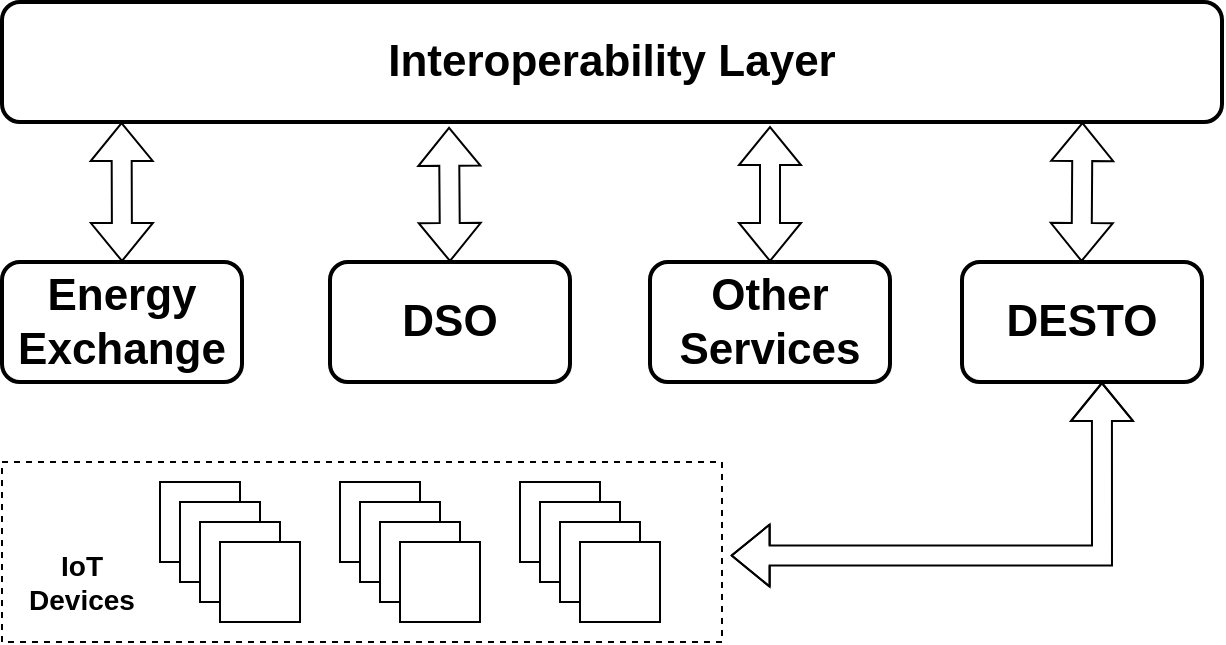 <mxfile version="21.7.2" type="google" pages="2">
  <diagram name="Page-1" id="gEDDWyDwQ9jAdbd0gChJ">
    <mxGraphModel grid="1" page="1" gridSize="10" guides="1" tooltips="1" connect="1" arrows="1" fold="1" pageScale="1" pageWidth="827" pageHeight="1169" math="0" shadow="0">
      <root>
        <mxCell id="0" />
        <mxCell id="1" parent="0" />
        <mxCell id="zFiviL4rd88QaO8YRJfn-1" value="&lt;font style=&quot;font-size: 22px;&quot;&gt;&lt;b&gt;DSO&lt;/b&gt;&lt;/font&gt;" style="rounded=1;whiteSpace=wrap;html=1;strokeWidth=2;" vertex="1" parent="1">
          <mxGeometry x="234" y="290" width="120" height="60" as="geometry" />
        </mxCell>
        <mxCell id="zFiviL4rd88QaO8YRJfn-2" value="&lt;font style=&quot;font-size: 22px;&quot;&gt;&lt;b&gt;DESTO&lt;/b&gt;&lt;/font&gt;" style="rounded=1;whiteSpace=wrap;html=1;strokeWidth=2;" vertex="1" parent="1">
          <mxGeometry x="550" y="290" width="120" height="60" as="geometry" />
        </mxCell>
        <mxCell id="zFiviL4rd88QaO8YRJfn-3" value="&lt;font style=&quot;font-size: 22px;&quot;&gt;&lt;b&gt;Energy&lt;br&gt;Exchange&lt;/b&gt;&lt;br&gt;&lt;/font&gt;" style="rounded=1;whiteSpace=wrap;html=1;strokeWidth=2;" vertex="1" parent="1">
          <mxGeometry x="70" y="290" width="120" height="60" as="geometry" />
        </mxCell>
        <mxCell id="zFiviL4rd88QaO8YRJfn-4" value="&lt;font style=&quot;font-size: 22px;&quot;&gt;&lt;b&gt;Interoperability Layer&lt;/b&gt;&lt;/font&gt;" style="rounded=1;whiteSpace=wrap;html=1;strokeWidth=2;" vertex="1" parent="1">
          <mxGeometry x="70" y="160" width="610" height="60" as="geometry" />
        </mxCell>
        <mxCell id="zFiviL4rd88QaO8YRJfn-5" value="" style="shape=flexArrow;endArrow=classic;html=1;rounded=0;entryX=0.098;entryY=1;entryDx=0;entryDy=0;exitX=0.5;exitY=0;exitDx=0;exitDy=0;entryPerimeter=0;startArrow=block;" edge="1" parent="1" source="zFiviL4rd88QaO8YRJfn-3" target="zFiviL4rd88QaO8YRJfn-4">
          <mxGeometry width="50" height="50" relative="1" as="geometry">
            <mxPoint x="190" y="330" as="sourcePoint" />
            <mxPoint x="240" y="280" as="targetPoint" />
          </mxGeometry>
        </mxCell>
        <mxCell id="zFiviL4rd88QaO8YRJfn-6" value="" style="shape=flexArrow;endArrow=classic;html=1;rounded=0;entryX=0.391;entryY=1.04;entryDx=0;entryDy=0;exitX=0.5;exitY=0;exitDx=0;exitDy=0;entryPerimeter=0;startArrow=block;" edge="1" parent="1" source="zFiviL4rd88QaO8YRJfn-1">
          <mxGeometry width="50" height="50" relative="1" as="geometry">
            <mxPoint x="354.51" y="283.76" as="sourcePoint" />
            <mxPoint x="293.51" y="222.4" as="targetPoint" />
          </mxGeometry>
        </mxCell>
        <mxCell id="zFiviL4rd88QaO8YRJfn-8" value="" style="shape=flexArrow;endArrow=classic;html=1;rounded=0;entryX=0.457;entryY=1.054;entryDx=0;entryDy=0;exitX=0.5;exitY=0;exitDx=0;exitDy=0;entryPerimeter=0;startArrow=block;" edge="1" parent="1">
          <mxGeometry width="50" height="50" relative="1" as="geometry">
            <mxPoint x="609.76" y="290" as="sourcePoint" />
            <mxPoint x="610.24" y="220" as="targetPoint" />
          </mxGeometry>
        </mxCell>
        <mxCell id="zFiviL4rd88QaO8YRJfn-9" value="" style="rounded=0;whiteSpace=wrap;html=1;dashed=1;" vertex="1" parent="1">
          <mxGeometry x="70" y="390" width="360" height="90" as="geometry" />
        </mxCell>
        <mxCell id="zFiviL4rd88QaO8YRJfn-10" value="" style="shape=flexArrow;endArrow=classic;html=1;rounded=0;entryX=0.583;entryY=1;entryDx=0;entryDy=0;exitX=1.012;exitY=0.52;exitDx=0;exitDy=0;entryPerimeter=0;startArrow=block;edgeStyle=orthogonalEdgeStyle;exitPerimeter=0;" edge="1" parent="1" source="zFiviL4rd88QaO8YRJfn-9" target="zFiviL4rd88QaO8YRJfn-2">
          <mxGeometry width="50" height="50" relative="1" as="geometry">
            <mxPoint x="503.3" y="446.26" as="sourcePoint" />
            <mxPoint x="640.24" y="360" as="targetPoint" />
            <Array as="points">
              <mxPoint x="620" y="437" />
            </Array>
          </mxGeometry>
        </mxCell>
        <mxCell id="zFiviL4rd88QaO8YRJfn-11" value="" style="rounded=0;whiteSpace=wrap;html=1;" vertex="1" parent="1">
          <mxGeometry x="149" y="400" width="40" height="40" as="geometry" />
        </mxCell>
        <mxCell id="zFiviL4rd88QaO8YRJfn-12" value="" style="rounded=0;whiteSpace=wrap;html=1;" vertex="1" parent="1">
          <mxGeometry x="159" y="410" width="40" height="40" as="geometry" />
        </mxCell>
        <mxCell id="zFiviL4rd88QaO8YRJfn-13" value="" style="rounded=0;whiteSpace=wrap;html=1;" vertex="1" parent="1">
          <mxGeometry x="169" y="420" width="40" height="40" as="geometry" />
        </mxCell>
        <mxCell id="zFiviL4rd88QaO8YRJfn-14" value="" style="rounded=0;whiteSpace=wrap;html=1;" vertex="1" parent="1">
          <mxGeometry x="179" y="430" width="40" height="40" as="geometry" />
        </mxCell>
        <mxCell id="zFiviL4rd88QaO8YRJfn-16" value="" style="rounded=0;whiteSpace=wrap;html=1;" vertex="1" parent="1">
          <mxGeometry x="239" y="400" width="40" height="40" as="geometry" />
        </mxCell>
        <mxCell id="zFiviL4rd88QaO8YRJfn-18" value="" style="rounded=0;whiteSpace=wrap;html=1;" vertex="1" parent="1">
          <mxGeometry x="249" y="410" width="40" height="40" as="geometry" />
        </mxCell>
        <mxCell id="zFiviL4rd88QaO8YRJfn-19" value="" style="rounded=0;whiteSpace=wrap;html=1;" vertex="1" parent="1">
          <mxGeometry x="259" y="420" width="40" height="40" as="geometry" />
        </mxCell>
        <mxCell id="zFiviL4rd88QaO8YRJfn-20" value="" style="rounded=0;whiteSpace=wrap;html=1;" vertex="1" parent="1">
          <mxGeometry x="269" y="430" width="40" height="40" as="geometry" />
        </mxCell>
        <mxCell id="zFiviL4rd88QaO8YRJfn-21" value="" style="rounded=0;whiteSpace=wrap;html=1;" vertex="1" parent="1">
          <mxGeometry x="329" y="400" width="40" height="40" as="geometry" />
        </mxCell>
        <mxCell id="zFiviL4rd88QaO8YRJfn-22" value="" style="rounded=0;whiteSpace=wrap;html=1;" vertex="1" parent="1">
          <mxGeometry x="339" y="410" width="40" height="40" as="geometry" />
        </mxCell>
        <mxCell id="zFiviL4rd88QaO8YRJfn-23" value="" style="rounded=0;whiteSpace=wrap;html=1;" vertex="1" parent="1">
          <mxGeometry x="349" y="420" width="40" height="40" as="geometry" />
        </mxCell>
        <mxCell id="zFiviL4rd88QaO8YRJfn-24" value="" style="rounded=0;whiteSpace=wrap;html=1;" vertex="1" parent="1">
          <mxGeometry x="359" y="430" width="40" height="40" as="geometry" />
        </mxCell>
        <mxCell id="zFiviL4rd88QaO8YRJfn-25" value="&lt;b style=&quot;font-size: 14px;&quot;&gt;IoT&lt;br&gt;Devices&lt;/b&gt;" style="text;strokeColor=none;align=center;fillColor=none;html=1;verticalAlign=middle;whiteSpace=wrap;rounded=0;" vertex="1" parent="1">
          <mxGeometry x="80" y="435" width="60" height="30" as="geometry" />
        </mxCell>
        <mxCell id="zFiviL4rd88QaO8YRJfn-26" value="&lt;font style=&quot;font-size: 22px;&quot;&gt;&lt;b&gt;Other&lt;br&gt;Services&lt;br&gt;&lt;/b&gt;&lt;/font&gt;" style="rounded=1;whiteSpace=wrap;html=1;strokeWidth=2;" vertex="1" parent="1">
          <mxGeometry x="394" y="290" width="120" height="60" as="geometry" />
        </mxCell>
        <mxCell id="zFiviL4rd88QaO8YRJfn-27" value="" style="shape=flexArrow;endArrow=classic;html=1;rounded=0;entryX=0.391;entryY=1.04;entryDx=0;entryDy=0;exitX=0.5;exitY=0;exitDx=0;exitDy=0;entryPerimeter=0;startArrow=block;" edge="1" parent="1" source="zFiviL4rd88QaO8YRJfn-26">
          <mxGeometry width="50" height="50" relative="1" as="geometry">
            <mxPoint x="514.51" y="283.76" as="sourcePoint" />
            <mxPoint x="454" y="222" as="targetPoint" />
          </mxGeometry>
        </mxCell>
      </root>
    </mxGraphModel>
  </diagram>
  <diagram id="344wVoGWcoVFH5bDI4lC" name="Page-2">
    <mxGraphModel grid="1" page="1" gridSize="10" guides="1" tooltips="1" connect="1" arrows="1" fold="1" pageScale="1" pageWidth="827" pageHeight="1169" math="0" shadow="0">
      <root>
        <mxCell id="0" />
        <mxCell id="1" parent="0" />
        <mxCell id="F558gZI_BY-Wh4Kdg2TS-1" value="&lt;font style=&quot;font-size: 22px;&quot;&gt;&lt;b&gt;DSO&lt;/b&gt;&lt;/font&gt;" style="rounded=1;whiteSpace=wrap;html=1;strokeWidth=2;" vertex="1" parent="1">
          <mxGeometry x="315" y="290" width="120" height="60" as="geometry" />
        </mxCell>
        <mxCell id="F558gZI_BY-Wh4Kdg2TS-2" value="&lt;font style=&quot;font-size: 22px;&quot;&gt;&lt;b&gt;DESTO&lt;/b&gt;&lt;/font&gt;" style="rounded=1;whiteSpace=wrap;html=1;strokeWidth=2;" vertex="1" parent="1">
          <mxGeometry x="550" y="290" width="120" height="60" as="geometry" />
        </mxCell>
        <mxCell id="F558gZI_BY-Wh4Kdg2TS-3" value="&lt;font style=&quot;font-size: 22px;&quot;&gt;&lt;b&gt;Energy&lt;br&gt;Exchange&lt;/b&gt;&lt;br&gt;&lt;/font&gt;" style="rounded=1;whiteSpace=wrap;html=1;strokeWidth=2;" vertex="1" parent="1">
          <mxGeometry x="70" y="290" width="120" height="60" as="geometry" />
        </mxCell>
        <mxCell id="F558gZI_BY-Wh4Kdg2TS-4" value="&lt;font style=&quot;font-size: 22px;&quot;&gt;&lt;b&gt;Interoperability Layer&lt;/b&gt;&lt;/font&gt;" style="rounded=1;whiteSpace=wrap;html=1;strokeWidth=2;" vertex="1" parent="1">
          <mxGeometry x="70" y="160" width="610" height="60" as="geometry" />
        </mxCell>
        <mxCell id="F558gZI_BY-Wh4Kdg2TS-5" value="" style="shape=flexArrow;endArrow=classic;html=1;rounded=0;entryX=0;entryY=0.5;entryDx=0;entryDy=0;exitX=1;exitY=0.5;exitDx=0;exitDy=0;" edge="1" parent="1" source="F558gZI_BY-Wh4Kdg2TS-3" target="F558gZI_BY-Wh4Kdg2TS-1">
          <mxGeometry width="50" height="50" relative="1" as="geometry">
            <mxPoint x="190" y="330" as="sourcePoint" />
            <mxPoint x="240" y="280" as="targetPoint" />
          </mxGeometry>
        </mxCell>
        <mxCell id="F558gZI_BY-Wh4Kdg2TS-6" value="" style="shape=flexArrow;endArrow=classic;html=1;rounded=0;entryX=0.5;entryY=1;entryDx=0;entryDy=0;exitX=0.5;exitY=0;exitDx=0;exitDy=0;startArrow=block;" edge="1" parent="1" source="F558gZI_BY-Wh4Kdg2TS-1" target="F558gZI_BY-Wh4Kdg2TS-4">
          <mxGeometry width="50" height="50" relative="1" as="geometry">
            <mxPoint x="369.51" y="283.76" as="sourcePoint" />
            <mxPoint x="370.48" y="220" as="targetPoint" />
          </mxGeometry>
        </mxCell>
        <mxCell id="F558gZI_BY-Wh4Kdg2TS-7" value="" style="shape=flexArrow;endArrow=classic;html=1;rounded=0;entryX=0.457;entryY=1.054;entryDx=0;entryDy=0;exitX=0.5;exitY=0;exitDx=0;exitDy=0;entryPerimeter=0;startArrow=block;" edge="1" parent="1">
          <mxGeometry width="50" height="50" relative="1" as="geometry">
            <mxPoint x="609.76" y="290" as="sourcePoint" />
            <mxPoint x="610.24" y="220" as="targetPoint" />
          </mxGeometry>
        </mxCell>
        <mxCell id="F558gZI_BY-Wh4Kdg2TS-8" value="" style="rounded=0;whiteSpace=wrap;html=1;dashed=1;" vertex="1" parent="1">
          <mxGeometry x="70" y="390" width="360" height="90" as="geometry" />
        </mxCell>
        <mxCell id="F558gZI_BY-Wh4Kdg2TS-9" value="" style="shape=flexArrow;endArrow=classic;html=1;rounded=0;entryX=0.583;entryY=1;entryDx=0;entryDy=0;exitX=1.012;exitY=0.52;exitDx=0;exitDy=0;entryPerimeter=0;startArrow=block;edgeStyle=orthogonalEdgeStyle;exitPerimeter=0;" edge="1" parent="1" source="F558gZI_BY-Wh4Kdg2TS-8" target="F558gZI_BY-Wh4Kdg2TS-2">
          <mxGeometry width="50" height="50" relative="1" as="geometry">
            <mxPoint x="503.3" y="446.26" as="sourcePoint" />
            <mxPoint x="640.24" y="360" as="targetPoint" />
            <Array as="points">
              <mxPoint x="620" y="437" />
            </Array>
          </mxGeometry>
        </mxCell>
        <mxCell id="F558gZI_BY-Wh4Kdg2TS-10" value="" style="rounded=0;whiteSpace=wrap;html=1;" vertex="1" parent="1">
          <mxGeometry x="149" y="400" width="40" height="40" as="geometry" />
        </mxCell>
        <mxCell id="F558gZI_BY-Wh4Kdg2TS-11" value="" style="rounded=0;whiteSpace=wrap;html=1;" vertex="1" parent="1">
          <mxGeometry x="159" y="410" width="40" height="40" as="geometry" />
        </mxCell>
        <mxCell id="F558gZI_BY-Wh4Kdg2TS-12" value="" style="rounded=0;whiteSpace=wrap;html=1;" vertex="1" parent="1">
          <mxGeometry x="169" y="420" width="40" height="40" as="geometry" />
        </mxCell>
        <mxCell id="F558gZI_BY-Wh4Kdg2TS-13" value="" style="rounded=0;whiteSpace=wrap;html=1;" vertex="1" parent="1">
          <mxGeometry x="179" y="430" width="40" height="40" as="geometry" />
        </mxCell>
        <mxCell id="F558gZI_BY-Wh4Kdg2TS-14" value="" style="rounded=0;whiteSpace=wrap;html=1;" vertex="1" parent="1">
          <mxGeometry x="239" y="400" width="40" height="40" as="geometry" />
        </mxCell>
        <mxCell id="F558gZI_BY-Wh4Kdg2TS-15" value="" style="rounded=0;whiteSpace=wrap;html=1;" vertex="1" parent="1">
          <mxGeometry x="249" y="410" width="40" height="40" as="geometry" />
        </mxCell>
        <mxCell id="F558gZI_BY-Wh4Kdg2TS-16" value="" style="rounded=0;whiteSpace=wrap;html=1;" vertex="1" parent="1">
          <mxGeometry x="259" y="420" width="40" height="40" as="geometry" />
        </mxCell>
        <mxCell id="F558gZI_BY-Wh4Kdg2TS-17" value="" style="rounded=0;whiteSpace=wrap;html=1;" vertex="1" parent="1">
          <mxGeometry x="269" y="430" width="40" height="40" as="geometry" />
        </mxCell>
        <mxCell id="F558gZI_BY-Wh4Kdg2TS-18" value="" style="rounded=0;whiteSpace=wrap;html=1;" vertex="1" parent="1">
          <mxGeometry x="329" y="400" width="40" height="40" as="geometry" />
        </mxCell>
        <mxCell id="F558gZI_BY-Wh4Kdg2TS-19" value="" style="rounded=0;whiteSpace=wrap;html=1;" vertex="1" parent="1">
          <mxGeometry x="339" y="410" width="40" height="40" as="geometry" />
        </mxCell>
        <mxCell id="F558gZI_BY-Wh4Kdg2TS-20" value="" style="rounded=0;whiteSpace=wrap;html=1;" vertex="1" parent="1">
          <mxGeometry x="349" y="420" width="40" height="40" as="geometry" />
        </mxCell>
        <mxCell id="F558gZI_BY-Wh4Kdg2TS-21" value="" style="rounded=0;whiteSpace=wrap;html=1;" vertex="1" parent="1">
          <mxGeometry x="359" y="430" width="40" height="40" as="geometry" />
        </mxCell>
        <mxCell id="F558gZI_BY-Wh4Kdg2TS-22" value="&lt;b style=&quot;font-size: 14px;&quot;&gt;IoT&lt;br&gt;Devices&lt;/b&gt;" style="text;strokeColor=none;align=center;fillColor=none;html=1;verticalAlign=middle;whiteSpace=wrap;rounded=0;" vertex="1" parent="1">
          <mxGeometry x="80" y="435" width="60" height="30" as="geometry" />
        </mxCell>
      </root>
    </mxGraphModel>
  </diagram>
</mxfile>
